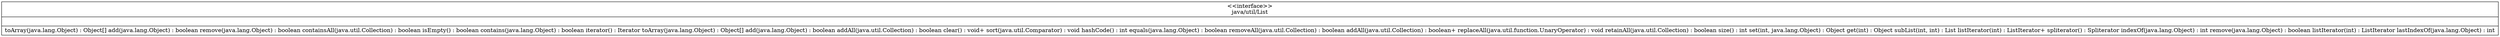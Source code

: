digraph G{rankdir=BT;List[ shape="record", color="", label="{\<\<interface\>\>\njava/util/List|| toArray(java.lang.Object) : Object[] add(java.lang.Object) : boolean remove(java.lang.Object) : boolean containsAll(java.util.Collection) : boolean isEmpty() : boolean contains(java.lang.Object) : boolean iterator() : Iterator toArray(java.lang.Object) : Object[] add(java.lang.Object) : boolean addAll(java.util.Collection) : boolean clear() : void+ sort(java.util.Comparator) : void hashCode() : int equals(java.lang.Object) : boolean removeAll(java.util.Collection) : boolean addAll(java.util.Collection) : boolean+ replaceAll(java.util.function.UnaryOperator) : void retainAll(java.util.Collection) : boolean size() : int set(int,  java.lang.Object) : Object get(int) : Object subList(int,  int) : List listIterator(int) : ListIterator+ spliterator() : Spliterator indexOf(java.lang.Object) : int remove(java.lang.Object) : boolean listIterator(int) : ListIterator lastIndexOf(java.lang.Object) : int}"];}